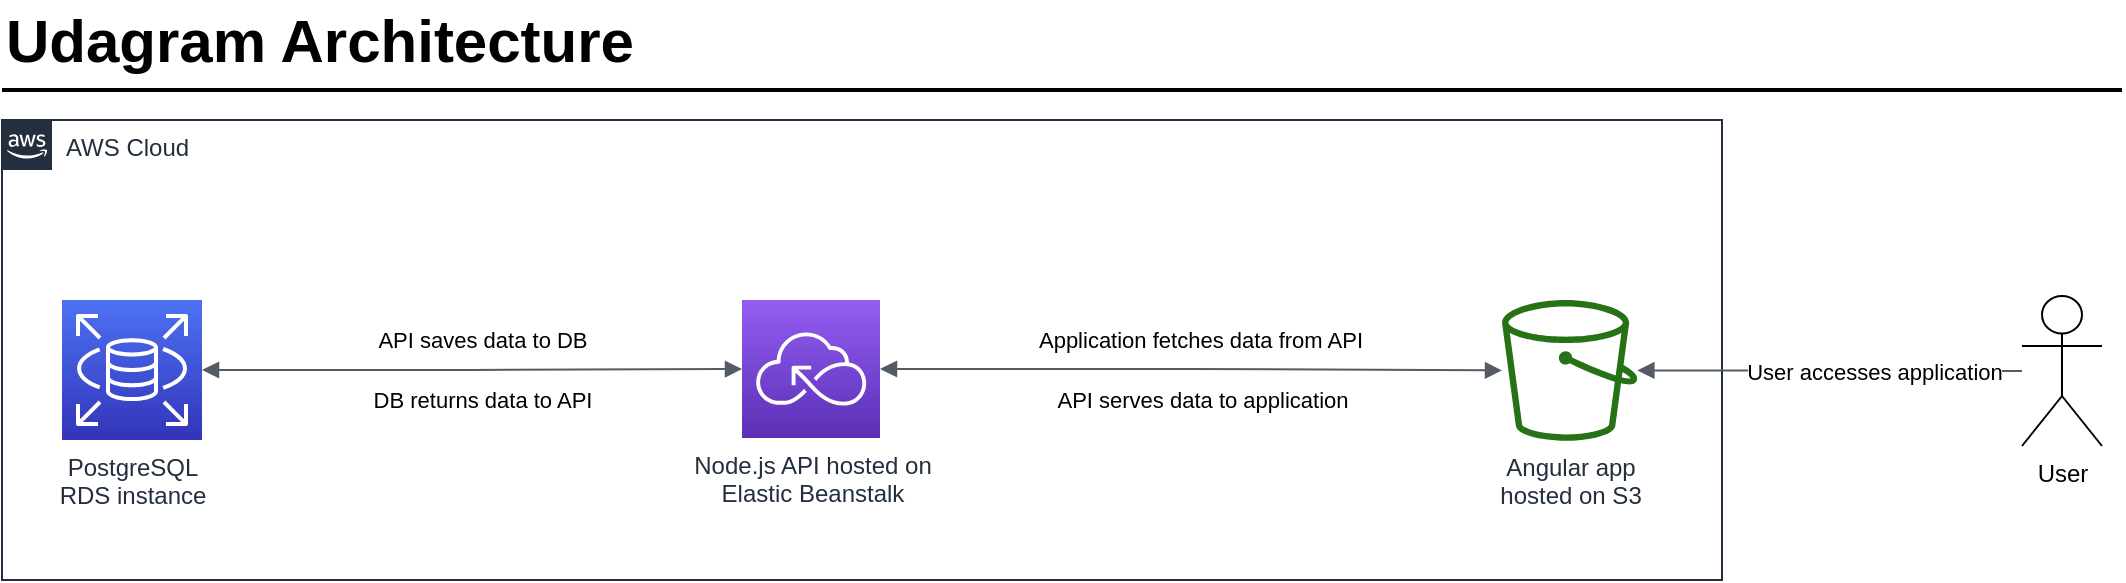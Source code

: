 <mxfile version="20.2.5" type="device"><diagram id="Ht1M8jgEwFfnCIfOTk4-" name="Page-1"><mxGraphModel dx="1422" dy="729" grid="1" gridSize="10" guides="1" tooltips="1" connect="1" arrows="1" fold="1" page="1" pageScale="1" pageWidth="1169" pageHeight="827" math="0" shadow="0"><root><mxCell id="0"/><mxCell id="1" parent="0"/><mxCell id="-QjtrjUzRDEMRZ5MF8oH-47" value="Udagram Architecture" style="text;html=1;resizable=0;points=[];autosize=1;align=left;verticalAlign=top;spacingTop=-4;fontSize=30;fontStyle=1" parent="1" vertex="1"><mxGeometry x="10" y="10" width="330" height="40" as="geometry"/></mxCell><mxCell id="SCVMTBWpLvtzJIhz15lM-1" value="" style="line;strokeWidth=2;html=1;fontSize=14;" parent="1" vertex="1"><mxGeometry x="10" y="50" width="1060" height="10" as="geometry"/></mxCell><mxCell id="3Xyry9ErsZPbSrVidw6G-2" value="AWS Cloud" style="points=[[0,0],[0.25,0],[0.5,0],[0.75,0],[1,0],[1,0.25],[1,0.5],[1,0.75],[1,1],[0.75,1],[0.5,1],[0.25,1],[0,1],[0,0.75],[0,0.5],[0,0.25]];outlineConnect=0;gradientColor=none;html=1;whiteSpace=wrap;fontSize=12;fontStyle=0;shape=mxgraph.aws4.group;grIcon=mxgraph.aws4.group_aws_cloud_alt;strokeColor=#232F3E;fillColor=none;verticalAlign=top;align=left;spacingLeft=30;fontColor=#232F3E;dashed=0;" parent="1" vertex="1"><mxGeometry x="10" y="70" width="860" height="230" as="geometry"/></mxCell><mxCell id="3Xyry9ErsZPbSrVidw6G-3" value="Angular app &lt;br&gt;hosted on S3" style="outlineConnect=0;fontColor=#232F3E;gradientColor=none;fillColor=#277116;strokeColor=none;dashed=0;verticalLabelPosition=bottom;verticalAlign=top;align=center;html=1;fontSize=12;fontStyle=0;aspect=fixed;pointerEvents=1;shape=mxgraph.aws4.bucket;" parent="1" vertex="1"><mxGeometry x="760" y="160" width="67.69" height="70.4" as="geometry"/></mxCell><mxCell id="3Xyry9ErsZPbSrVidw6G-4" value="Node.js API hosted on &lt;br&gt;Elastic Beanstalk" style="points=[[0,0,0],[0.25,0,0],[0.5,0,0],[0.75,0,0],[1,0,0],[0,1,0],[0.25,1,0],[0.5,1,0],[0.75,1,0],[1,1,0],[0,0.25,0],[0,0.5,0],[0,0.75,0],[1,0.25,0],[1,0.5,0],[1,0.75,0]];outlineConnect=0;fontColor=#232F3E;gradientColor=#945DF2;gradientDirection=north;fillColor=#5A30B5;strokeColor=#ffffff;dashed=0;verticalLabelPosition=bottom;verticalAlign=top;align=center;html=1;fontSize=12;fontStyle=0;aspect=fixed;shape=mxgraph.aws4.resourceIcon;resIcon=mxgraph.aws4.serverless;" parent="1" vertex="1"><mxGeometry x="380" y="160" width="69" height="69" as="geometry"/></mxCell><mxCell id="3Xyry9ErsZPbSrVidw6G-6" value="PostgreSQL &lt;br&gt;RDS instance" style="points=[[0,0,0],[0.25,0,0],[0.5,0,0],[0.75,0,0],[1,0,0],[0,1,0],[0.25,1,0],[0.5,1,0],[0.75,1,0],[1,1,0],[0,0.25,0],[0,0.5,0],[0,0.75,0],[1,0.25,0],[1,0.5,0],[1,0.75,0]];outlineConnect=0;fontColor=#232F3E;gradientColor=#4D72F3;gradientDirection=north;fillColor=#3334B9;strokeColor=#ffffff;dashed=0;verticalLabelPosition=bottom;verticalAlign=top;align=center;html=1;fontSize=12;fontStyle=0;aspect=fixed;shape=mxgraph.aws4.resourceIcon;resIcon=mxgraph.aws4.rds;" parent="1" vertex="1"><mxGeometry x="40" y="160" width="70" height="70" as="geometry"/></mxCell><mxCell id="3Xyry9ErsZPbSrVidw6G-14" value="" style="edgeStyle=orthogonalEdgeStyle;html=1;endArrow=block;elbow=vertical;startArrow=block;startFill=1;endFill=1;strokeColor=#545B64;rounded=0;exitX=1;exitY=0.5;exitDx=0;exitDy=0;exitPerimeter=0;" parent="1" source="3Xyry9ErsZPbSrVidw6G-4" target="3Xyry9ErsZPbSrVidw6G-3" edge="1"><mxGeometry width="100" relative="1" as="geometry"><mxPoint x="420" y="210" as="sourcePoint"/><mxPoint x="520" y="210" as="targetPoint"/></mxGeometry></mxCell><mxCell id="3Xyry9ErsZPbSrVidw6G-15" value="Application fetches data from API" style="edgeLabel;html=1;align=center;verticalAlign=middle;resizable=0;points=[];" parent="3Xyry9ErsZPbSrVidw6G-14" vertex="1" connectable="0"><mxGeometry x="-0.126" y="-2" relative="1" as="geometry"><mxPoint x="24" y="-17" as="offset"/></mxGeometry></mxCell><mxCell id="3Xyry9ErsZPbSrVidw6G-16" value="API serves data to application" style="edgeLabel;html=1;align=center;verticalAlign=middle;resizable=0;points=[];" parent="3Xyry9ErsZPbSrVidw6G-14" vertex="1" connectable="0"><mxGeometry x="-0.155" relative="1" as="geometry"><mxPoint x="29" y="15" as="offset"/></mxGeometry></mxCell><mxCell id="3Xyry9ErsZPbSrVidw6G-18" value="" style="edgeStyle=orthogonalEdgeStyle;html=1;endArrow=block;elbow=vertical;startArrow=block;startFill=1;endFill=1;strokeColor=#545B64;rounded=0;exitX=1;exitY=0.5;exitDx=0;exitDy=0;exitPerimeter=0;entryX=0;entryY=0.5;entryDx=0;entryDy=0;entryPerimeter=0;" parent="1" source="3Xyry9ErsZPbSrVidw6G-6" target="3Xyry9ErsZPbSrVidw6G-4" edge="1"><mxGeometry width="100" relative="1" as="geometry"><mxPoint x="190" y="200" as="sourcePoint"/><mxPoint x="290" y="200" as="targetPoint"/></mxGeometry></mxCell><mxCell id="3Xyry9ErsZPbSrVidw6G-19" value="API saves data to DB" style="edgeLabel;html=1;align=center;verticalAlign=middle;resizable=0;points=[];" parent="3Xyry9ErsZPbSrVidw6G-18" vertex="1" connectable="0"><mxGeometry x="0.141" y="-1" relative="1" as="geometry"><mxPoint x="-14" y="-16" as="offset"/></mxGeometry></mxCell><mxCell id="3Xyry9ErsZPbSrVidw6G-20" value="DB returns data to API" style="edgeLabel;html=1;align=center;verticalAlign=middle;resizable=0;points=[];" parent="3Xyry9ErsZPbSrVidw6G-18" vertex="1" connectable="0"><mxGeometry x="0.09" y="-5" relative="1" as="geometry"><mxPoint x="-7" y="10" as="offset"/></mxGeometry></mxCell><mxCell id="3Xyry9ErsZPbSrVidw6G-21" value="User" style="shape=umlActor;verticalLabelPosition=bottom;verticalAlign=top;html=1;outlineConnect=0;" parent="1" vertex="1"><mxGeometry x="1020" y="158" width="40" height="75" as="geometry"/></mxCell><mxCell id="3Xyry9ErsZPbSrVidw6G-22" value="" style="edgeStyle=orthogonalEdgeStyle;html=1;endArrow=none;elbow=vertical;startArrow=block;startFill=1;strokeColor=#545B64;rounded=0;" parent="1" source="3Xyry9ErsZPbSrVidw6G-3" target="3Xyry9ErsZPbSrVidw6G-21" edge="1"><mxGeometry width="100" relative="1" as="geometry"><mxPoint x="910" y="200" as="sourcePoint"/><mxPoint x="1010" y="200" as="targetPoint"/></mxGeometry></mxCell><mxCell id="3Xyry9ErsZPbSrVidw6G-23" value="User accesses application" style="edgeLabel;html=1;align=center;verticalAlign=middle;resizable=0;points=[];" parent="3Xyry9ErsZPbSrVidw6G-22" vertex="1" connectable="0"><mxGeometry x="0.223" y="5" relative="1" as="geometry"><mxPoint y="5" as="offset"/></mxGeometry></mxCell></root></mxGraphModel></diagram></mxfile>